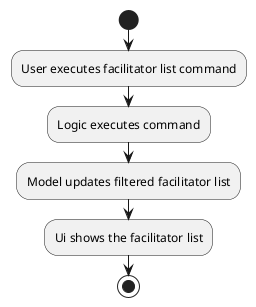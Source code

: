 @startuml
start
:User executes facilitator list command;
:Logic executes command;
:Model updates filtered facilitator list;
:Ui shows the facilitator list;
stop
@enduml
